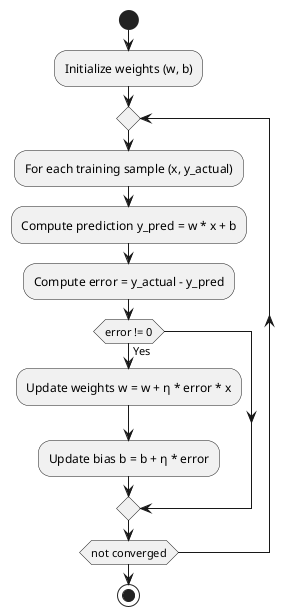 @startuml perceptron_flow
start
:Initialize weights (w, b);
repeat
    :For each training sample (x, y_actual);
    :Compute prediction y_pred = w * x + b;
    :Compute error = y_actual - y_pred;
    if (error != 0) then (Yes)
        :Update weights w = w + η * error * x;
        :Update bias b = b + η * error;
    endif
repeat while (not converged)
stop
@enduml
